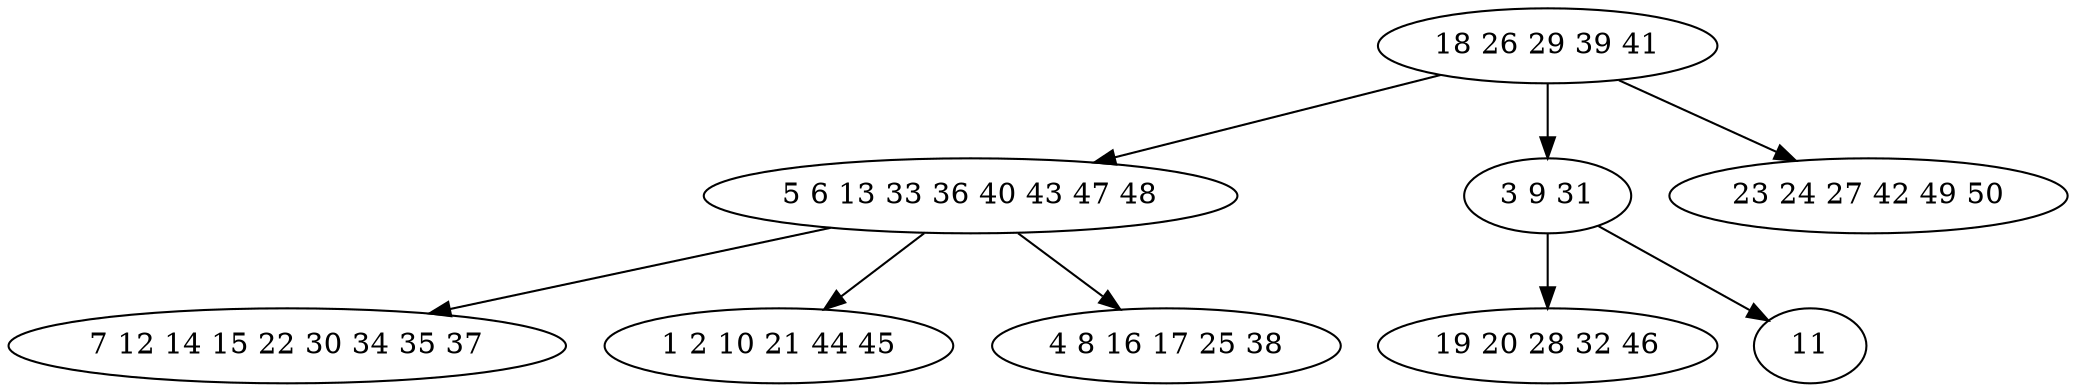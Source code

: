 digraph true_tree {
	"0" -> "1"
	"1" -> "2"
	"1" -> "3"
	"0" -> "4"
	"0" -> "5"
	"4" -> "6"
	"1" -> "7"
	"4" -> "8"
	"0" [label="18 26 29 39 41"];
	"1" [label="5 6 13 33 36 40 43 47 48"];
	"2" [label="7 12 14 15 22 30 34 35 37"];
	"3" [label="1 2 10 21 44 45"];
	"4" [label="3 9 31"];
	"5" [label="23 24 27 42 49 50"];
	"6" [label="19 20 28 32 46"];
	"7" [label="4 8 16 17 25 38"];
	"8" [label="11"];
}
